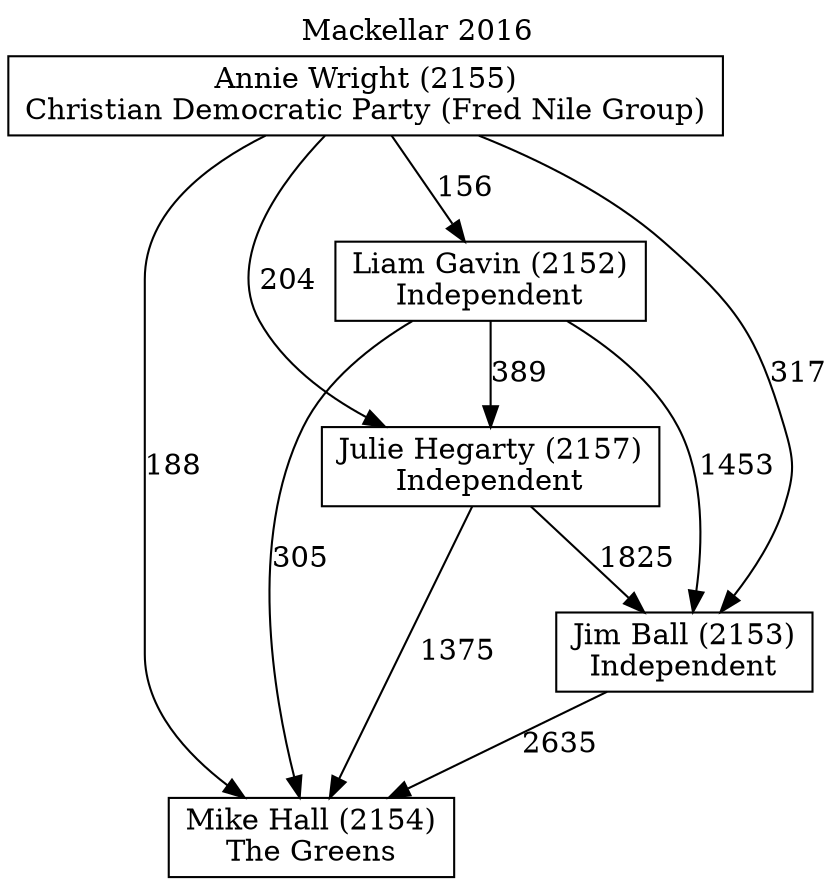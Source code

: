 // House preference flow
digraph "Mike Hall (2154)_Mackellar_2016" {
	graph [label="Mackellar 2016" labelloc=t mclimit=10]
	node [shape=box]
	"Mike Hall (2154)" [label="Mike Hall (2154)
The Greens"]
	"Liam Gavin (2152)" [label="Liam Gavin (2152)
Independent"]
	"Annie Wright (2155)" [label="Annie Wright (2155)
Christian Democratic Party (Fred Nile Group)"]
	"Jim Ball (2153)" [label="Jim Ball (2153)
Independent"]
	"Julie Hegarty (2157)" [label="Julie Hegarty (2157)
Independent"]
	"Julie Hegarty (2157)" -> "Jim Ball (2153)" [label=1825]
	"Julie Hegarty (2157)" -> "Mike Hall (2154)" [label=1375]
	"Jim Ball (2153)" -> "Mike Hall (2154)" [label=2635]
	"Annie Wright (2155)" -> "Julie Hegarty (2157)" [label=204]
	"Annie Wright (2155)" -> "Mike Hall (2154)" [label=188]
	"Liam Gavin (2152)" -> "Julie Hegarty (2157)" [label=389]
	"Liam Gavin (2152)" -> "Mike Hall (2154)" [label=305]
	"Annie Wright (2155)" -> "Liam Gavin (2152)" [label=156]
	"Liam Gavin (2152)" -> "Jim Ball (2153)" [label=1453]
	"Annie Wright (2155)" -> "Jim Ball (2153)" [label=317]
}

